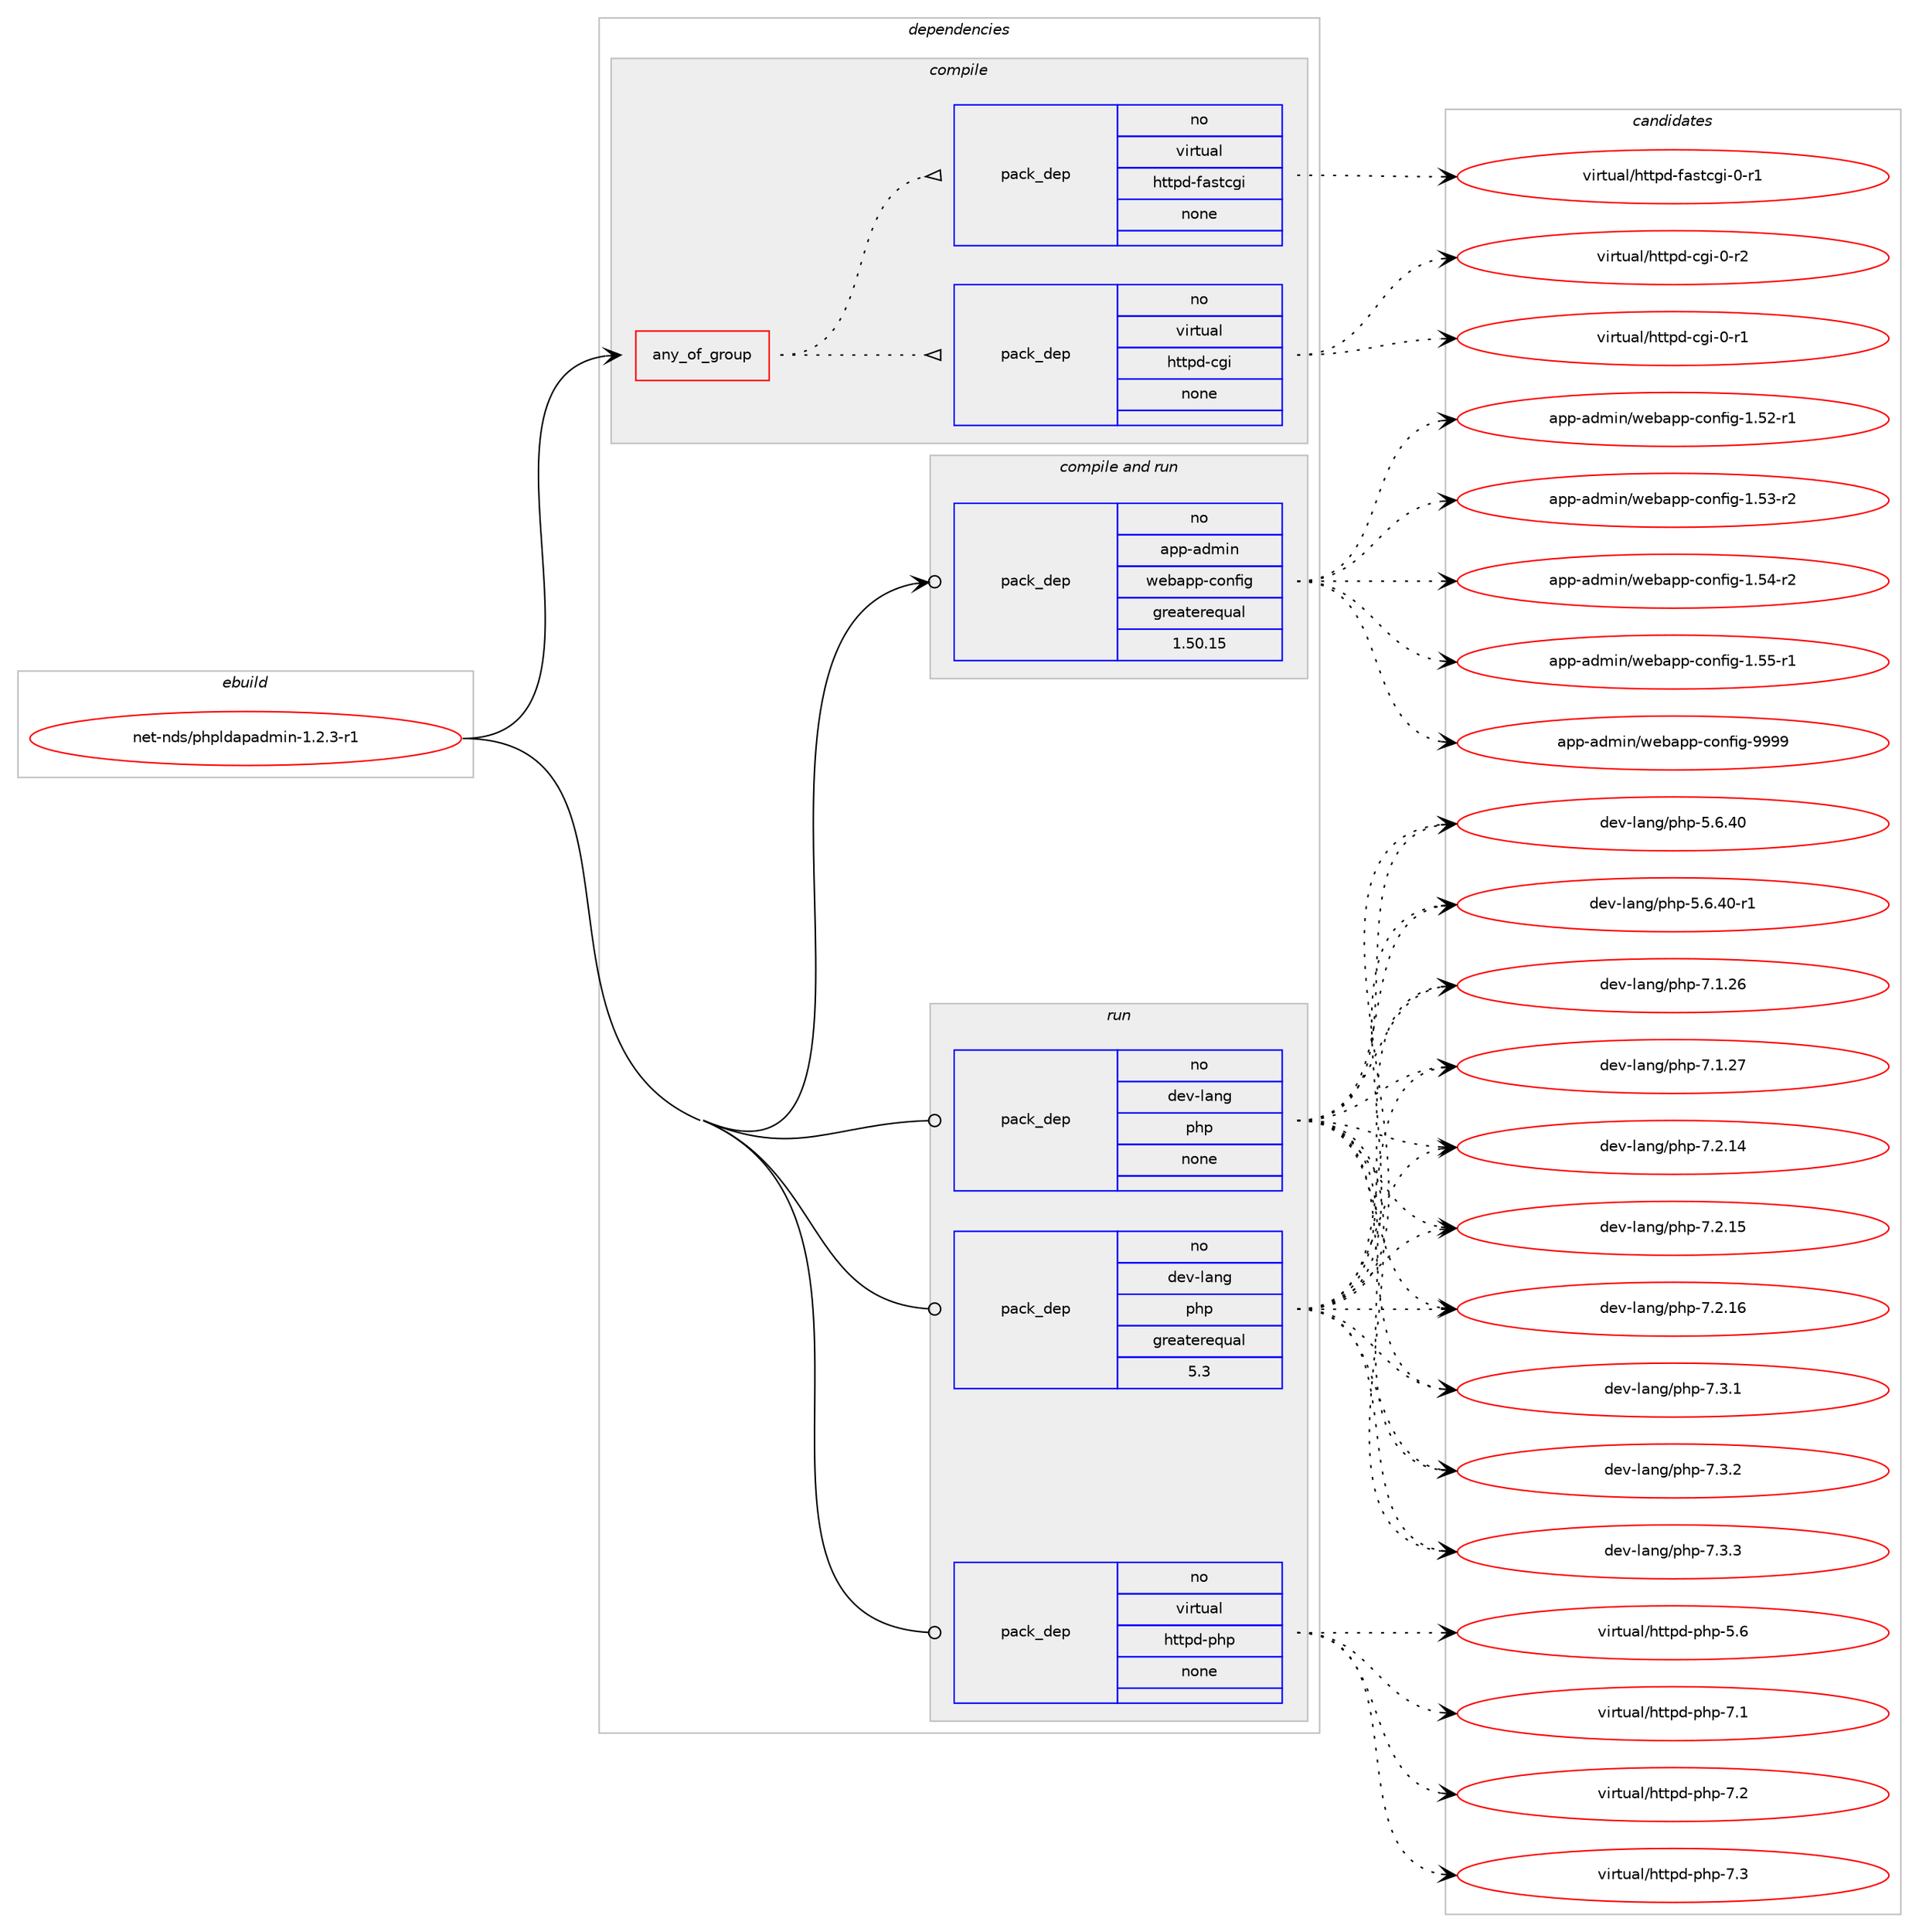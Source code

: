 digraph prolog {

# *************
# Graph options
# *************

newrank=true;
concentrate=true;
compound=true;
graph [rankdir=LR,fontname=Helvetica,fontsize=10,ranksep=1.5];#, ranksep=2.5, nodesep=0.2];
edge  [arrowhead=vee];
node  [fontname=Helvetica,fontsize=10];

# **********
# The ebuild
# **********

subgraph cluster_leftcol {
color=gray;
rank=same;
label=<<i>ebuild</i>>;
id [label="net-nds/phpldapadmin-1.2.3-r1", color=red, width=4, href="../net-nds/phpldapadmin-1.2.3-r1.svg"];
}

# ****************
# The dependencies
# ****************

subgraph cluster_midcol {
color=gray;
label=<<i>dependencies</i>>;
subgraph cluster_compile {
fillcolor="#eeeeee";
style=filled;
label=<<i>compile</i>>;
subgraph any26521 {
dependency1674395 [label=<<TABLE BORDER="0" CELLBORDER="1" CELLSPACING="0" CELLPADDING="4"><TR><TD CELLPADDING="10">any_of_group</TD></TR></TABLE>>, shape=none, color=red];subgraph pack1197249 {
dependency1674396 [label=<<TABLE BORDER="0" CELLBORDER="1" CELLSPACING="0" CELLPADDING="4" WIDTH="220"><TR><TD ROWSPAN="6" CELLPADDING="30">pack_dep</TD></TR><TR><TD WIDTH="110">no</TD></TR><TR><TD>virtual</TD></TR><TR><TD>httpd-cgi</TD></TR><TR><TD>none</TD></TR><TR><TD></TD></TR></TABLE>>, shape=none, color=blue];
}
dependency1674395:e -> dependency1674396:w [weight=20,style="dotted",arrowhead="oinv"];
subgraph pack1197250 {
dependency1674397 [label=<<TABLE BORDER="0" CELLBORDER="1" CELLSPACING="0" CELLPADDING="4" WIDTH="220"><TR><TD ROWSPAN="6" CELLPADDING="30">pack_dep</TD></TR><TR><TD WIDTH="110">no</TD></TR><TR><TD>virtual</TD></TR><TR><TD>httpd-fastcgi</TD></TR><TR><TD>none</TD></TR><TR><TD></TD></TR></TABLE>>, shape=none, color=blue];
}
dependency1674395:e -> dependency1674397:w [weight=20,style="dotted",arrowhead="oinv"];
}
id:e -> dependency1674395:w [weight=20,style="solid",arrowhead="vee"];
}
subgraph cluster_compileandrun {
fillcolor="#eeeeee";
style=filled;
label=<<i>compile and run</i>>;
subgraph pack1197251 {
dependency1674398 [label=<<TABLE BORDER="0" CELLBORDER="1" CELLSPACING="0" CELLPADDING="4" WIDTH="220"><TR><TD ROWSPAN="6" CELLPADDING="30">pack_dep</TD></TR><TR><TD WIDTH="110">no</TD></TR><TR><TD>app-admin</TD></TR><TR><TD>webapp-config</TD></TR><TR><TD>greaterequal</TD></TR><TR><TD>1.50.15</TD></TR></TABLE>>, shape=none, color=blue];
}
id:e -> dependency1674398:w [weight=20,style="solid",arrowhead="odotvee"];
}
subgraph cluster_run {
fillcolor="#eeeeee";
style=filled;
label=<<i>run</i>>;
subgraph pack1197252 {
dependency1674399 [label=<<TABLE BORDER="0" CELLBORDER="1" CELLSPACING="0" CELLPADDING="4" WIDTH="220"><TR><TD ROWSPAN="6" CELLPADDING="30">pack_dep</TD></TR><TR><TD WIDTH="110">no</TD></TR><TR><TD>dev-lang</TD></TR><TR><TD>php</TD></TR><TR><TD>greaterequal</TD></TR><TR><TD>5.3</TD></TR></TABLE>>, shape=none, color=blue];
}
id:e -> dependency1674399:w [weight=20,style="solid",arrowhead="odot"];
subgraph pack1197253 {
dependency1674400 [label=<<TABLE BORDER="0" CELLBORDER="1" CELLSPACING="0" CELLPADDING="4" WIDTH="220"><TR><TD ROWSPAN="6" CELLPADDING="30">pack_dep</TD></TR><TR><TD WIDTH="110">no</TD></TR><TR><TD>dev-lang</TD></TR><TR><TD>php</TD></TR><TR><TD>none</TD></TR><TR><TD></TD></TR></TABLE>>, shape=none, color=blue];
}
id:e -> dependency1674400:w [weight=20,style="solid",arrowhead="odot"];
subgraph pack1197254 {
dependency1674401 [label=<<TABLE BORDER="0" CELLBORDER="1" CELLSPACING="0" CELLPADDING="4" WIDTH="220"><TR><TD ROWSPAN="6" CELLPADDING="30">pack_dep</TD></TR><TR><TD WIDTH="110">no</TD></TR><TR><TD>virtual</TD></TR><TR><TD>httpd-php</TD></TR><TR><TD>none</TD></TR><TR><TD></TD></TR></TABLE>>, shape=none, color=blue];
}
id:e -> dependency1674401:w [weight=20,style="solid",arrowhead="odot"];
}
}

# **************
# The candidates
# **************

subgraph cluster_choices {
rank=same;
color=gray;
label=<<i>candidates</i>>;

subgraph choice1197249 {
color=black;
nodesep=1;
choice1181051141161179710847104116116112100459910310545484511449 [label="virtual/httpd-cgi-0-r1", color=red, width=4,href="../virtual/httpd-cgi-0-r1.svg"];
choice1181051141161179710847104116116112100459910310545484511450 [label="virtual/httpd-cgi-0-r2", color=red, width=4,href="../virtual/httpd-cgi-0-r2.svg"];
dependency1674396:e -> choice1181051141161179710847104116116112100459910310545484511449:w [style=dotted,weight="100"];
dependency1674396:e -> choice1181051141161179710847104116116112100459910310545484511450:w [style=dotted,weight="100"];
}
subgraph choice1197250 {
color=black;
nodesep=1;
choice118105114116117971084710411611611210045102971151169910310545484511449 [label="virtual/httpd-fastcgi-0-r1", color=red, width=4,href="../virtual/httpd-fastcgi-0-r1.svg"];
dependency1674397:e -> choice118105114116117971084710411611611210045102971151169910310545484511449:w [style=dotted,weight="100"];
}
subgraph choice1197251 {
color=black;
nodesep=1;
choice971121124597100109105110471191019897112112459911111010210510345494653504511449 [label="app-admin/webapp-config-1.52-r1", color=red, width=4,href="../app-admin/webapp-config-1.52-r1.svg"];
choice971121124597100109105110471191019897112112459911111010210510345494653514511450 [label="app-admin/webapp-config-1.53-r2", color=red, width=4,href="../app-admin/webapp-config-1.53-r2.svg"];
choice971121124597100109105110471191019897112112459911111010210510345494653524511450 [label="app-admin/webapp-config-1.54-r2", color=red, width=4,href="../app-admin/webapp-config-1.54-r2.svg"];
choice971121124597100109105110471191019897112112459911111010210510345494653534511449 [label="app-admin/webapp-config-1.55-r1", color=red, width=4,href="../app-admin/webapp-config-1.55-r1.svg"];
choice97112112459710010910511047119101989711211245991111101021051034557575757 [label="app-admin/webapp-config-9999", color=red, width=4,href="../app-admin/webapp-config-9999.svg"];
dependency1674398:e -> choice971121124597100109105110471191019897112112459911111010210510345494653504511449:w [style=dotted,weight="100"];
dependency1674398:e -> choice971121124597100109105110471191019897112112459911111010210510345494653514511450:w [style=dotted,weight="100"];
dependency1674398:e -> choice971121124597100109105110471191019897112112459911111010210510345494653524511450:w [style=dotted,weight="100"];
dependency1674398:e -> choice971121124597100109105110471191019897112112459911111010210510345494653534511449:w [style=dotted,weight="100"];
dependency1674398:e -> choice97112112459710010910511047119101989711211245991111101021051034557575757:w [style=dotted,weight="100"];
}
subgraph choice1197252 {
color=black;
nodesep=1;
choice10010111845108971101034711210411245534654465248 [label="dev-lang/php-5.6.40", color=red, width=4,href="../dev-lang/php-5.6.40.svg"];
choice100101118451089711010347112104112455346544652484511449 [label="dev-lang/php-5.6.40-r1", color=red, width=4,href="../dev-lang/php-5.6.40-r1.svg"];
choice10010111845108971101034711210411245554649465054 [label="dev-lang/php-7.1.26", color=red, width=4,href="../dev-lang/php-7.1.26.svg"];
choice10010111845108971101034711210411245554649465055 [label="dev-lang/php-7.1.27", color=red, width=4,href="../dev-lang/php-7.1.27.svg"];
choice10010111845108971101034711210411245554650464952 [label="dev-lang/php-7.2.14", color=red, width=4,href="../dev-lang/php-7.2.14.svg"];
choice10010111845108971101034711210411245554650464953 [label="dev-lang/php-7.2.15", color=red, width=4,href="../dev-lang/php-7.2.15.svg"];
choice10010111845108971101034711210411245554650464954 [label="dev-lang/php-7.2.16", color=red, width=4,href="../dev-lang/php-7.2.16.svg"];
choice100101118451089711010347112104112455546514649 [label="dev-lang/php-7.3.1", color=red, width=4,href="../dev-lang/php-7.3.1.svg"];
choice100101118451089711010347112104112455546514650 [label="dev-lang/php-7.3.2", color=red, width=4,href="../dev-lang/php-7.3.2.svg"];
choice100101118451089711010347112104112455546514651 [label="dev-lang/php-7.3.3", color=red, width=4,href="../dev-lang/php-7.3.3.svg"];
dependency1674399:e -> choice10010111845108971101034711210411245534654465248:w [style=dotted,weight="100"];
dependency1674399:e -> choice100101118451089711010347112104112455346544652484511449:w [style=dotted,weight="100"];
dependency1674399:e -> choice10010111845108971101034711210411245554649465054:w [style=dotted,weight="100"];
dependency1674399:e -> choice10010111845108971101034711210411245554649465055:w [style=dotted,weight="100"];
dependency1674399:e -> choice10010111845108971101034711210411245554650464952:w [style=dotted,weight="100"];
dependency1674399:e -> choice10010111845108971101034711210411245554650464953:w [style=dotted,weight="100"];
dependency1674399:e -> choice10010111845108971101034711210411245554650464954:w [style=dotted,weight="100"];
dependency1674399:e -> choice100101118451089711010347112104112455546514649:w [style=dotted,weight="100"];
dependency1674399:e -> choice100101118451089711010347112104112455546514650:w [style=dotted,weight="100"];
dependency1674399:e -> choice100101118451089711010347112104112455546514651:w [style=dotted,weight="100"];
}
subgraph choice1197253 {
color=black;
nodesep=1;
choice10010111845108971101034711210411245534654465248 [label="dev-lang/php-5.6.40", color=red, width=4,href="../dev-lang/php-5.6.40.svg"];
choice100101118451089711010347112104112455346544652484511449 [label="dev-lang/php-5.6.40-r1", color=red, width=4,href="../dev-lang/php-5.6.40-r1.svg"];
choice10010111845108971101034711210411245554649465054 [label="dev-lang/php-7.1.26", color=red, width=4,href="../dev-lang/php-7.1.26.svg"];
choice10010111845108971101034711210411245554649465055 [label="dev-lang/php-7.1.27", color=red, width=4,href="../dev-lang/php-7.1.27.svg"];
choice10010111845108971101034711210411245554650464952 [label="dev-lang/php-7.2.14", color=red, width=4,href="../dev-lang/php-7.2.14.svg"];
choice10010111845108971101034711210411245554650464953 [label="dev-lang/php-7.2.15", color=red, width=4,href="../dev-lang/php-7.2.15.svg"];
choice10010111845108971101034711210411245554650464954 [label="dev-lang/php-7.2.16", color=red, width=4,href="../dev-lang/php-7.2.16.svg"];
choice100101118451089711010347112104112455546514649 [label="dev-lang/php-7.3.1", color=red, width=4,href="../dev-lang/php-7.3.1.svg"];
choice100101118451089711010347112104112455546514650 [label="dev-lang/php-7.3.2", color=red, width=4,href="../dev-lang/php-7.3.2.svg"];
choice100101118451089711010347112104112455546514651 [label="dev-lang/php-7.3.3", color=red, width=4,href="../dev-lang/php-7.3.3.svg"];
dependency1674400:e -> choice10010111845108971101034711210411245534654465248:w [style=dotted,weight="100"];
dependency1674400:e -> choice100101118451089711010347112104112455346544652484511449:w [style=dotted,weight="100"];
dependency1674400:e -> choice10010111845108971101034711210411245554649465054:w [style=dotted,weight="100"];
dependency1674400:e -> choice10010111845108971101034711210411245554649465055:w [style=dotted,weight="100"];
dependency1674400:e -> choice10010111845108971101034711210411245554650464952:w [style=dotted,weight="100"];
dependency1674400:e -> choice10010111845108971101034711210411245554650464953:w [style=dotted,weight="100"];
dependency1674400:e -> choice10010111845108971101034711210411245554650464954:w [style=dotted,weight="100"];
dependency1674400:e -> choice100101118451089711010347112104112455546514649:w [style=dotted,weight="100"];
dependency1674400:e -> choice100101118451089711010347112104112455546514650:w [style=dotted,weight="100"];
dependency1674400:e -> choice100101118451089711010347112104112455546514651:w [style=dotted,weight="100"];
}
subgraph choice1197254 {
color=black;
nodesep=1;
choice11810511411611797108471041161161121004511210411245534654 [label="virtual/httpd-php-5.6", color=red, width=4,href="../virtual/httpd-php-5.6.svg"];
choice11810511411611797108471041161161121004511210411245554649 [label="virtual/httpd-php-7.1", color=red, width=4,href="../virtual/httpd-php-7.1.svg"];
choice11810511411611797108471041161161121004511210411245554650 [label="virtual/httpd-php-7.2", color=red, width=4,href="../virtual/httpd-php-7.2.svg"];
choice11810511411611797108471041161161121004511210411245554651 [label="virtual/httpd-php-7.3", color=red, width=4,href="../virtual/httpd-php-7.3.svg"];
dependency1674401:e -> choice11810511411611797108471041161161121004511210411245534654:w [style=dotted,weight="100"];
dependency1674401:e -> choice11810511411611797108471041161161121004511210411245554649:w [style=dotted,weight="100"];
dependency1674401:e -> choice11810511411611797108471041161161121004511210411245554650:w [style=dotted,weight="100"];
dependency1674401:e -> choice11810511411611797108471041161161121004511210411245554651:w [style=dotted,weight="100"];
}
}

}
